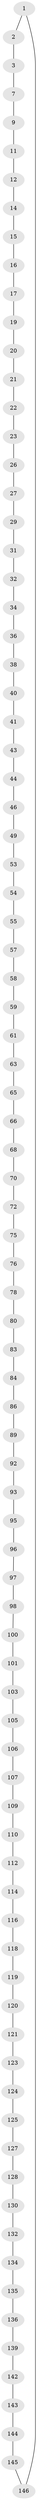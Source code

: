 // original degree distribution, {2: 1.0}
// Generated by graph-tools (version 1.1) at 2025/20/03/04/25 18:20:23]
// undirected, 88 vertices, 88 edges
graph export_dot {
graph [start="1"]
  node [color=gray90,style=filled];
  1 [super="+147"];
  2;
  3 [super="+4"];
  7 [super="+8"];
  9 [super="+10"];
  11;
  12 [super="+13"];
  14;
  15;
  16;
  17 [super="+18"];
  19;
  20;
  21;
  22;
  23 [super="+24"];
  26;
  27 [super="+28"];
  29 [super="+30"];
  31;
  32 [super="+33"];
  34 [super="+35"];
  36 [super="+37"];
  38 [super="+39"];
  40;
  41 [super="+42"];
  43;
  44 [super="+45"];
  46 [super="+47"];
  49 [super="+50"];
  53;
  54;
  55 [super="+56"];
  57;
  58;
  59 [super="+60"];
  61 [super="+62"];
  63 [super="+64"];
  65;
  66 [super="+67"];
  68 [super="+69"];
  70 [super="+71"];
  72 [super="+73"];
  75;
  76 [super="+77"];
  78 [super="+79"];
  80 [super="+81"];
  83;
  84 [super="+85"];
  86 [super="+87"];
  89 [super="+90"];
  92;
  93 [super="+94"];
  95;
  96;
  97;
  98 [super="+99"];
  100;
  101 [super="+102"];
  103 [super="+104"];
  105;
  106;
  107 [super="+108"];
  109;
  110 [super="+111"];
  112 [super="+113"];
  114 [super="+115"];
  116 [super="+117"];
  118;
  119;
  120;
  121 [super="+122"];
  123;
  124;
  125 [super="+126"];
  127;
  128 [super="+129"];
  130 [super="+131"];
  132 [super="+133"];
  134;
  135;
  136 [super="+137"];
  139 [super="+140"];
  142;
  143;
  144;
  145;
  146;
  1 -- 2;
  1 -- 146;
  2 -- 3;
  3 -- 7;
  7 -- 9;
  9 -- 11;
  11 -- 12;
  12 -- 14;
  14 -- 15;
  15 -- 16;
  16 -- 17;
  17 -- 19;
  19 -- 20;
  20 -- 21;
  21 -- 22;
  22 -- 23;
  23 -- 26;
  26 -- 27;
  27 -- 29;
  29 -- 31;
  31 -- 32;
  32 -- 34;
  34 -- 36;
  36 -- 38;
  38 -- 40;
  40 -- 41;
  41 -- 43;
  43 -- 44;
  44 -- 46;
  46 -- 49;
  49 -- 53;
  53 -- 54;
  54 -- 55;
  55 -- 57;
  57 -- 58;
  58 -- 59;
  59 -- 61;
  61 -- 63;
  63 -- 65;
  65 -- 66;
  66 -- 68;
  68 -- 70;
  70 -- 72;
  72 -- 75;
  75 -- 76;
  76 -- 78;
  78 -- 80;
  80 -- 83;
  83 -- 84;
  84 -- 86;
  86 -- 89;
  89 -- 92;
  92 -- 93;
  93 -- 95;
  95 -- 96;
  96 -- 97;
  97 -- 98;
  98 -- 100;
  100 -- 101;
  101 -- 103;
  103 -- 105;
  105 -- 106;
  106 -- 107;
  107 -- 109;
  109 -- 110;
  110 -- 112;
  112 -- 114;
  114 -- 116;
  116 -- 118;
  118 -- 119;
  119 -- 120;
  120 -- 121;
  121 -- 123;
  123 -- 124;
  124 -- 125;
  125 -- 127;
  127 -- 128;
  128 -- 130;
  130 -- 132;
  132 -- 134;
  134 -- 135;
  135 -- 136;
  136 -- 139;
  139 -- 142;
  142 -- 143;
  143 -- 144;
  144 -- 145;
  145 -- 146;
}
